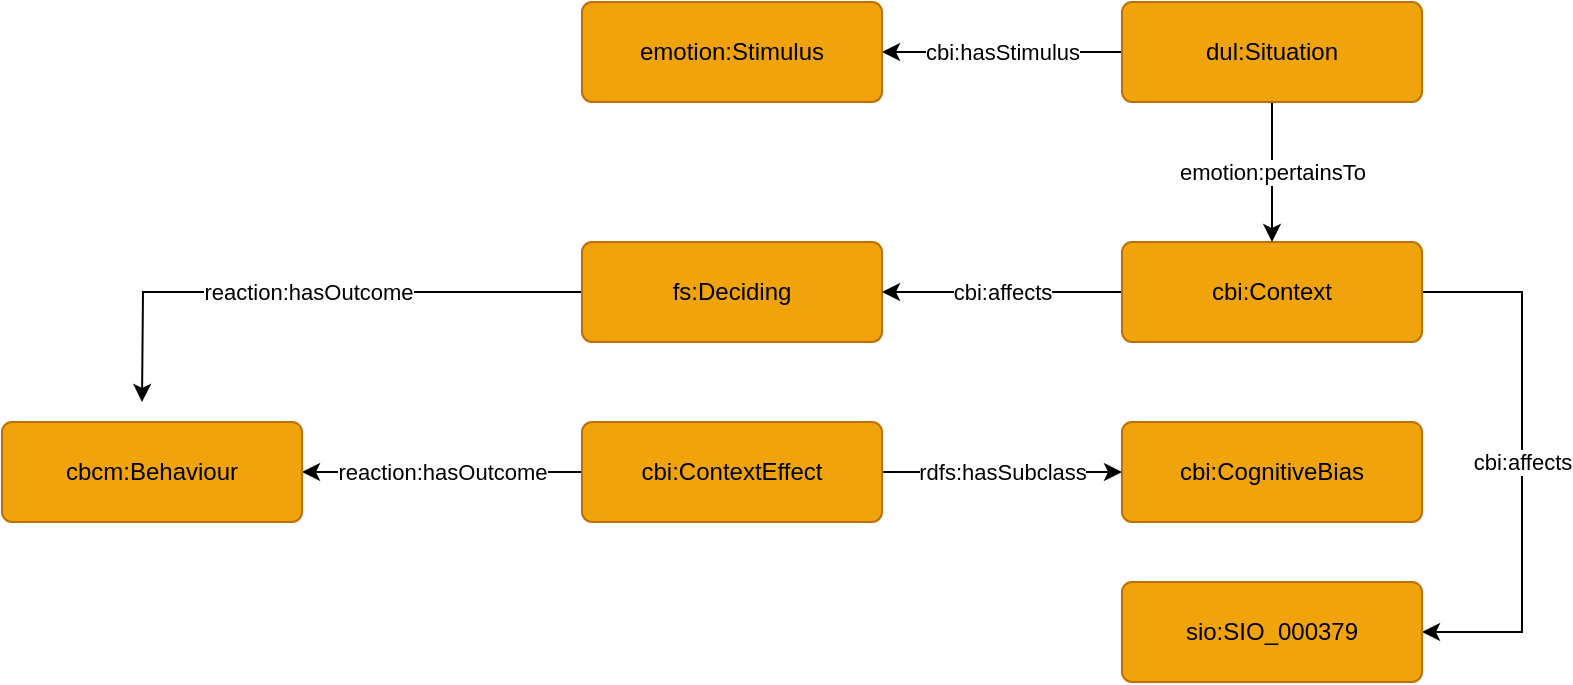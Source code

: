 <mxfile version="24.0.2" type="github">
  <diagram name="Page-1" id="DdEg1cDVtEoIRPBLH_Wo">
    <mxGraphModel dx="1823" dy="525" grid="1" gridSize="10" guides="1" tooltips="1" connect="1" arrows="1" fold="1" page="1" pageScale="1" pageWidth="827" pageHeight="1169" math="0" shadow="0">
      <root>
        <mxCell id="0" />
        <mxCell id="1" parent="0" />
        <mxCell id="mXtGVu5ud28bIMlFbWb--1" value="cbi:CognitiveBias" style="rounded=1;arcSize=10;whiteSpace=wrap;html=1;align=center;fillColor=#f0a30a;strokeColor=#BD7000;fontColor=#000000;" vertex="1" parent="1">
          <mxGeometry x="510" y="360" width="150" height="50" as="geometry" />
        </mxCell>
        <mxCell id="mXtGVu5ud28bIMlFbWb--11" value="rdfs:hasSubclass" style="edgeStyle=orthogonalEdgeStyle;rounded=0;orthogonalLoop=1;jettySize=auto;html=1;entryX=0;entryY=0.5;entryDx=0;entryDy=0;" edge="1" parent="1" source="mXtGVu5ud28bIMlFbWb--4" target="mXtGVu5ud28bIMlFbWb--1">
          <mxGeometry relative="1" as="geometry" />
        </mxCell>
        <mxCell id="mXtGVu5ud28bIMlFbWb--12" value="reaction:hasOutcome" style="edgeStyle=orthogonalEdgeStyle;rounded=0;orthogonalLoop=1;jettySize=auto;html=1;" edge="1" parent="1" source="mXtGVu5ud28bIMlFbWb--4" target="mXtGVu5ud28bIMlFbWb--8">
          <mxGeometry relative="1" as="geometry" />
        </mxCell>
        <mxCell id="mXtGVu5ud28bIMlFbWb--4" value="cbi:ContextEffect" style="rounded=1;arcSize=10;whiteSpace=wrap;html=1;align=center;fillColor=#f0a30a;strokeColor=#BD7000;fontColor=#000000;" vertex="1" parent="1">
          <mxGeometry x="240" y="360" width="150" height="50" as="geometry" />
        </mxCell>
        <mxCell id="mXtGVu5ud28bIMlFbWb--13" value="reaction:hasOutcome" style="edgeStyle=orthogonalEdgeStyle;rounded=0;orthogonalLoop=1;jettySize=auto;html=1;" edge="1" parent="1" source="mXtGVu5ud28bIMlFbWb--5">
          <mxGeometry relative="1" as="geometry">
            <mxPoint x="20" y="350" as="targetPoint" />
          </mxGeometry>
        </mxCell>
        <mxCell id="mXtGVu5ud28bIMlFbWb--5" value="fs:Deciding" style="rounded=1;arcSize=10;whiteSpace=wrap;html=1;align=center;fillColor=#f0a30a;strokeColor=#BD7000;fontColor=#000000;" vertex="1" parent="1">
          <mxGeometry x="240" y="270" width="150" height="50" as="geometry" />
        </mxCell>
        <mxCell id="mXtGVu5ud28bIMlFbWb--14" value="cbi:affects" style="edgeStyle=orthogonalEdgeStyle;rounded=0;orthogonalLoop=1;jettySize=auto;html=1;entryX=1;entryY=0.5;entryDx=0;entryDy=0;" edge="1" parent="1" source="mXtGVu5ud28bIMlFbWb--6" target="mXtGVu5ud28bIMlFbWb--5">
          <mxGeometry relative="1" as="geometry" />
        </mxCell>
        <mxCell id="mXtGVu5ud28bIMlFbWb--15" value="cbi:affects" style="edgeStyle=orthogonalEdgeStyle;rounded=0;orthogonalLoop=1;jettySize=auto;html=1;entryX=1;entryY=0.5;entryDx=0;entryDy=0;" edge="1" parent="1" source="mXtGVu5ud28bIMlFbWb--6" target="mXtGVu5ud28bIMlFbWb--9">
          <mxGeometry relative="1" as="geometry">
            <Array as="points">
              <mxPoint x="710" y="295" />
              <mxPoint x="710" y="465" />
            </Array>
          </mxGeometry>
        </mxCell>
        <mxCell id="mXtGVu5ud28bIMlFbWb--6" value="cbi:Context" style="rounded=1;arcSize=10;whiteSpace=wrap;html=1;align=center;fillColor=#f0a30a;strokeColor=#BD7000;fontColor=#000000;" vertex="1" parent="1">
          <mxGeometry x="510" y="270" width="150" height="50" as="geometry" />
        </mxCell>
        <mxCell id="mXtGVu5ud28bIMlFbWb--16" value="emotion:pertainsTo" style="edgeStyle=orthogonalEdgeStyle;rounded=0;orthogonalLoop=1;jettySize=auto;html=1;entryX=0.5;entryY=0;entryDx=0;entryDy=0;" edge="1" parent="1" source="mXtGVu5ud28bIMlFbWb--7" target="mXtGVu5ud28bIMlFbWb--6">
          <mxGeometry relative="1" as="geometry" />
        </mxCell>
        <mxCell id="mXtGVu5ud28bIMlFbWb--17" value="cbi:hasStimulus" style="edgeStyle=orthogonalEdgeStyle;rounded=0;orthogonalLoop=1;jettySize=auto;html=1;exitX=0;exitY=0.5;exitDx=0;exitDy=0;entryX=1;entryY=0.5;entryDx=0;entryDy=0;" edge="1" parent="1" source="mXtGVu5ud28bIMlFbWb--7" target="mXtGVu5ud28bIMlFbWb--10">
          <mxGeometry relative="1" as="geometry" />
        </mxCell>
        <mxCell id="mXtGVu5ud28bIMlFbWb--7" value="dul:Situation" style="rounded=1;arcSize=10;whiteSpace=wrap;html=1;align=center;fillColor=#f0a30a;strokeColor=#BD7000;fontColor=#000000;" vertex="1" parent="1">
          <mxGeometry x="510" y="150" width="150" height="50" as="geometry" />
        </mxCell>
        <mxCell id="mXtGVu5ud28bIMlFbWb--8" value="cbcm:Behaviour" style="rounded=1;arcSize=10;whiteSpace=wrap;html=1;align=center;fillColor=#f0a30a;strokeColor=#BD7000;fontColor=#000000;" vertex="1" parent="1">
          <mxGeometry x="-50" y="360" width="150" height="50" as="geometry" />
        </mxCell>
        <mxCell id="mXtGVu5ud28bIMlFbWb--9" value="sio:SIO_000379" style="rounded=1;arcSize=10;whiteSpace=wrap;html=1;align=center;fillColor=#f0a30a;strokeColor=#BD7000;fontColor=#000000;" vertex="1" parent="1">
          <mxGeometry x="510" y="440" width="150" height="50" as="geometry" />
        </mxCell>
        <mxCell id="mXtGVu5ud28bIMlFbWb--10" value="emotion:Stimulus" style="rounded=1;arcSize=10;whiteSpace=wrap;html=1;align=center;fillColor=#f0a30a;strokeColor=#BD7000;fontColor=#000000;" vertex="1" parent="1">
          <mxGeometry x="240" y="150" width="150" height="50" as="geometry" />
        </mxCell>
      </root>
    </mxGraphModel>
  </diagram>
</mxfile>
